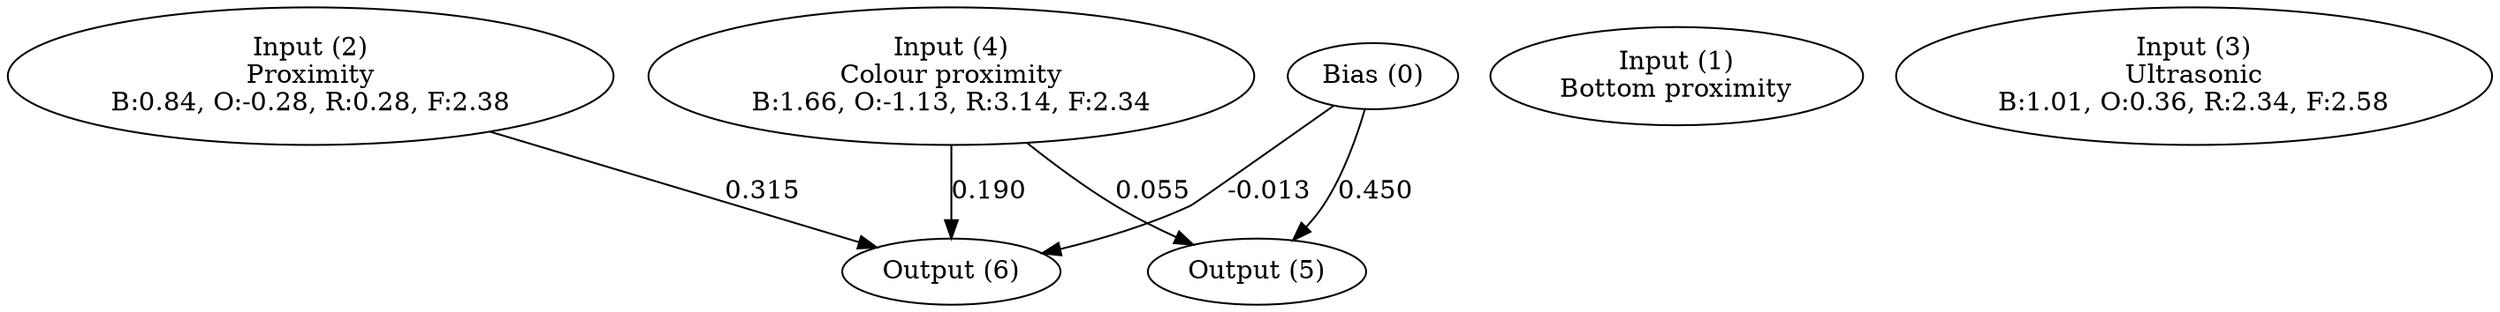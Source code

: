 digraph G {
  0 [ label="Bias (0)" ];
  1 [ label="Input (1)\nBottom proximity" ];
  2 [ label="Input (2)\nProximity\nB:0.84, O:-0.28, R:0.28, F:2.38" ];
  3 [ label="Input (3)\nUltrasonic\nB:1.01, O:0.36, R:2.34, F:2.58" ];
  4 [ label="Input (4)\nColour proximity\nB:1.66, O:-1.13, R:3.14, F:2.34" ];
  5 [ label="Output (5)" ];
  6 [ label="Output (6)" ];
  { rank=same 0 1 2 3 4 }
  { rank=same 5 6 }
  0 -> 5 [ label="0.450" ];
  0 -> 6 [ label="-0.013" ];
  2 -> 6 [ label="0.315" ];
  4 -> 5 [ label="0.055" ];
  4 -> 6 [ label="0.190" ];
}
